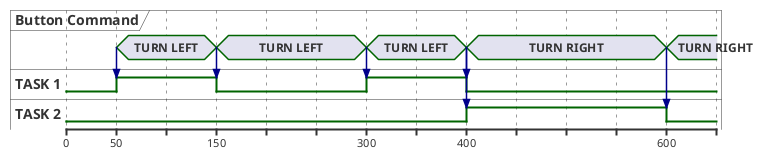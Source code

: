 @startuml

concise "Button Command" as button
binary "TASK 1" as t1
binary "TASK 2" as t2

@0
t1 is IDLE
t2 is IDLE

@50
button is "TURN LEFT"
button -> t1
t1 is HIGH


@150
button is "TURN LEFT"
button -> t1
t1 is LOW


@300
button is "TURN LEFT"
button -> t1
t1 is HIGH


@400
button is "TURN RIGHT"
button -> t2
button -> t1
t2 is HIGH
t1 is LOW


@600
button is "TURN RIGHT"
button -> t2
t2 is LOW


@enduml